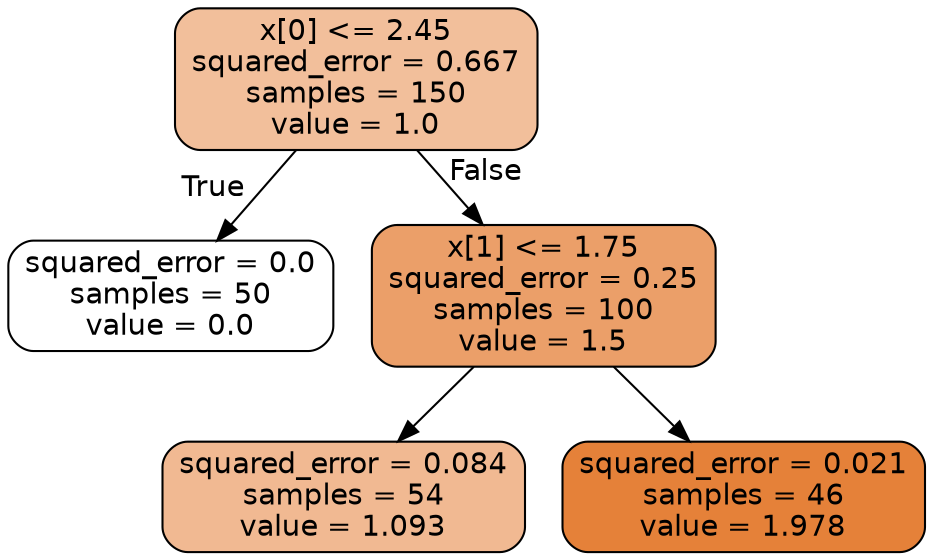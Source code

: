 digraph Tree {
node [shape=box, style="filled, rounded", color="black", fontname="helvetica"] ;
edge [fontname="helvetica"] ;
0 [label="x[0] <= 2.45\nsquared_error = 0.667\nsamples = 150\nvalue = 1.0", fillcolor="#f2bf9b"] ;
1 [label="squared_error = 0.0\nsamples = 50\nvalue = 0.0", fillcolor="#ffffff"] ;
0 -> 1 [labeldistance=2.5, labelangle=45, headlabel="True"] ;
2 [label="x[1] <= 1.75\nsquared_error = 0.25\nsamples = 100\nvalue = 1.5", fillcolor="#eb9f69"] ;
0 -> 2 [labeldistance=2.5, labelangle=-45, headlabel="False"] ;
3 [label="squared_error = 0.084\nsamples = 54\nvalue = 1.093", fillcolor="#f1b992"] ;
2 -> 3 ;
4 [label="squared_error = 0.021\nsamples = 46\nvalue = 1.978", fillcolor="#e58139"] ;
2 -> 4 ;
}